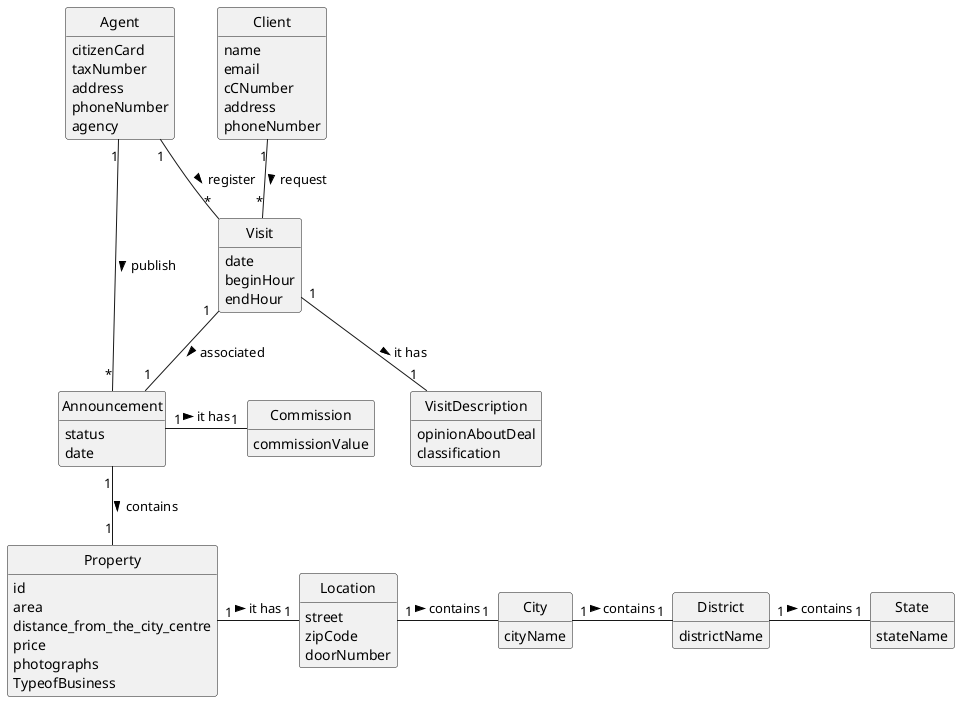 @startuml
skinparam monochrome true
skinparam packageStyle rectangle
skinparam shadowing false

'left to right direction

skinparam classAttributeIconSize 0

hide circle
hide methods

'title Domain Model

'class Platform {
'  -description
'}

class Agent {
    citizenCard
    taxNumber
    address
    phoneNumber
    agency
}



class Announcement {
    status
    date

}



class Commission {
    commissionValue
}

class Property {
     id
     area
     distance_from_the_city_centre
     price
     photographs
     TypeofBusiness

}

class Location{
    street
    zipCode
    doorNumber
}
class City{
    cityName
}

class District{
    districtName

}
class State{
    stateName
}
class Client{
        name
        email
        cCNumber
        address
        phoneNumber
}

class Visit{
    date
    beginHour
    endHour
}

class VisitDescription{
    opinionAboutDeal
    classification
}



Client "1" -- "*" Visit: request >
Agent "1" -- "*" Visit: register >
Visit "1" -- "1" Announcement: associated >
Visit "1" -- "1" VisitDescription: it has >
Announcement "1" -- "1" Property: contains >
Agent "1" -- "*" Announcement: publish >
Announcement"1" - "1" Commission: it has >
Property "1" - "1"Location: it has >
Location "1" - "1" City: contains >
City "1" - "1" District: contains >
District "1" - "1" State: contains >






@enduml